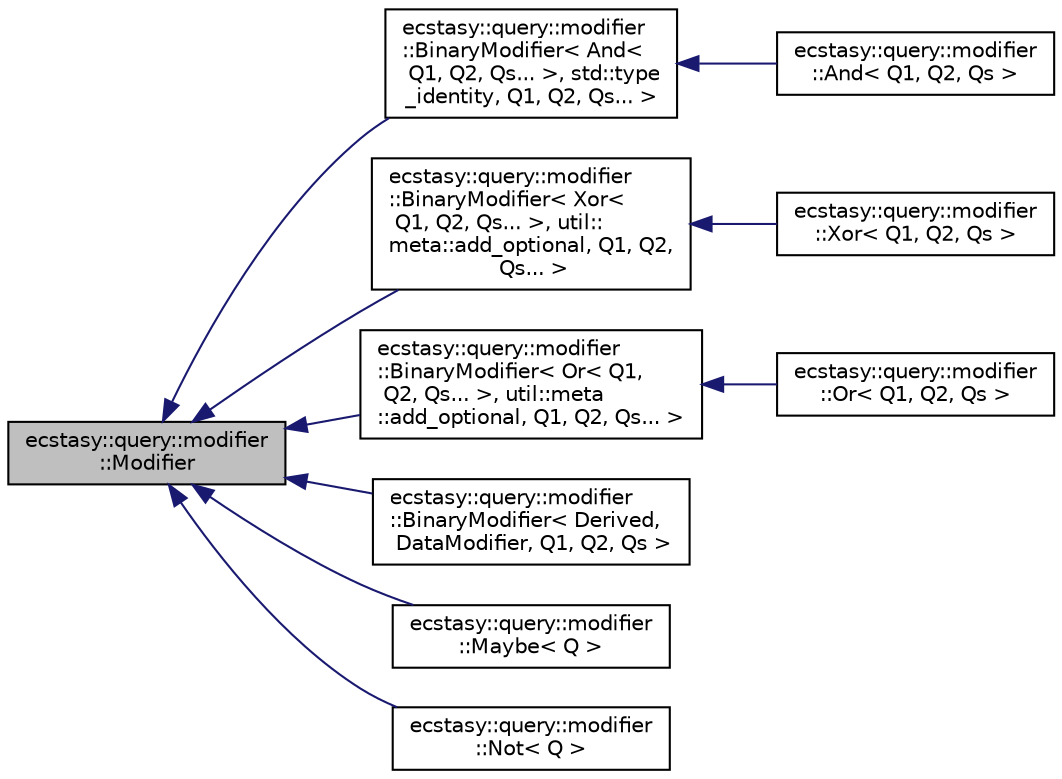 digraph "ecstasy::query::modifier::Modifier"
{
 // LATEX_PDF_SIZE
  edge [fontname="Helvetica",fontsize="10",labelfontname="Helvetica",labelfontsize="10"];
  node [fontname="Helvetica",fontsize="10",shape=record];
  rankdir="LR";
  Node1 [label="ecstasy::query::modifier\l::Modifier",height=0.2,width=0.4,color="black", fillcolor="grey75", style="filled", fontcolor="black",tooltip="Base class for all query modifiers."];
  Node1 -> Node2 [dir="back",color="midnightblue",fontsize="10",style="solid",fontname="Helvetica"];
  Node2 [label="ecstasy::query::modifier\l::BinaryModifier\< And\<\l Q1, Q2, Qs... \>, std::type\l_identity, Q1, Q2, Qs... \>",height=0.2,width=0.4,color="black", fillcolor="white", style="filled",URL="$classecstasy_1_1query_1_1modifier_1_1_binary_modifier.html",tooltip=" "];
  Node2 -> Node3 [dir="back",color="midnightblue",fontsize="10",style="solid",fontname="Helvetica"];
  Node3 [label="ecstasy::query::modifier\l::And\< Q1, Q2, Qs \>",height=0.2,width=0.4,color="black", fillcolor="white", style="filled",URL="$classecstasy_1_1query_1_1modifier_1_1_and.html",tooltip="Binary query modifier which performs a and between at least two queryables."];
  Node1 -> Node4 [dir="back",color="midnightblue",fontsize="10",style="solid",fontname="Helvetica"];
  Node4 [label="ecstasy::query::modifier\l::BinaryModifier\< Xor\<\l Q1, Q2, Qs... \>, util::\lmeta::add_optional, Q1, Q2,\l Qs... \>",height=0.2,width=0.4,color="black", fillcolor="white", style="filled",URL="$classecstasy_1_1query_1_1modifier_1_1_binary_modifier.html",tooltip=" "];
  Node4 -> Node5 [dir="back",color="midnightblue",fontsize="10",style="solid",fontname="Helvetica"];
  Node5 [label="ecstasy::query::modifier\l::Xor\< Q1, Q2, Qs \>",height=0.2,width=0.4,color="black", fillcolor="white", style="filled",URL="$classecstasy_1_1query_1_1modifier_1_1_xor.html",tooltip="Binary query modifier which performs a xor between at least two queryables."];
  Node1 -> Node6 [dir="back",color="midnightblue",fontsize="10",style="solid",fontname="Helvetica"];
  Node6 [label="ecstasy::query::modifier\l::BinaryModifier\< Or\< Q1,\l Q2, Qs... \>, util::meta\l::add_optional, Q1, Q2, Qs... \>",height=0.2,width=0.4,color="black", fillcolor="white", style="filled",URL="$classecstasy_1_1query_1_1modifier_1_1_binary_modifier.html",tooltip=" "];
  Node6 -> Node7 [dir="back",color="midnightblue",fontsize="10",style="solid",fontname="Helvetica"];
  Node7 [label="ecstasy::query::modifier\l::Or\< Q1, Q2, Qs \>",height=0.2,width=0.4,color="black", fillcolor="white", style="filled",URL="$classecstasy_1_1query_1_1modifier_1_1_or.html",tooltip="Binary query modifier which performs a or between at least two queryables."];
  Node1 -> Node8 [dir="back",color="midnightblue",fontsize="10",style="solid",fontname="Helvetica"];
  Node8 [label="ecstasy::query::modifier\l::BinaryModifier\< Derived,\l DataModifier, Q1, Q2, Qs \>",height=0.2,width=0.4,color="black", fillcolor="white", style="filled",URL="$classecstasy_1_1query_1_1modifier_1_1_binary_modifier.html",tooltip="Base class of query modifier operating on at least two queryables."];
  Node1 -> Node9 [dir="back",color="midnightblue",fontsize="10",style="solid",fontname="Helvetica"];
  Node9 [label="ecstasy::query::modifier\l::Maybe\< Q \>",height=0.2,width=0.4,color="black", fillcolor="white", style="filled",URL="$classecstasy_1_1query_1_1modifier_1_1_maybe.html",tooltip="Query modifier which returns a std::optional filled when the data if existing."];
  Node1 -> Node10 [dir="back",color="midnightblue",fontsize="10",style="solid",fontname="Helvetica"];
  Node10 [label="ecstasy::query::modifier\l::Not\< Q \>",height=0.2,width=0.4,color="black", fillcolor="white", style="filled",URL="$classecstasy_1_1query_1_1modifier_1_1_not.html",tooltip="Query modifier which simply inverts the bits."];
}
